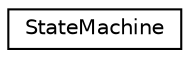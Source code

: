 digraph "Graphical Class Hierarchy"
{
  edge [fontname="Helvetica",fontsize="10",labelfontname="Helvetica",labelfontsize="10"];
  node [fontname="Helvetica",fontsize="10",shape=record];
  rankdir="LR";
  Node1 [label="StateMachine",height=0.2,width=0.4,color="black", fillcolor="white", style="filled",URL="$classStateMachine.html"];
}
